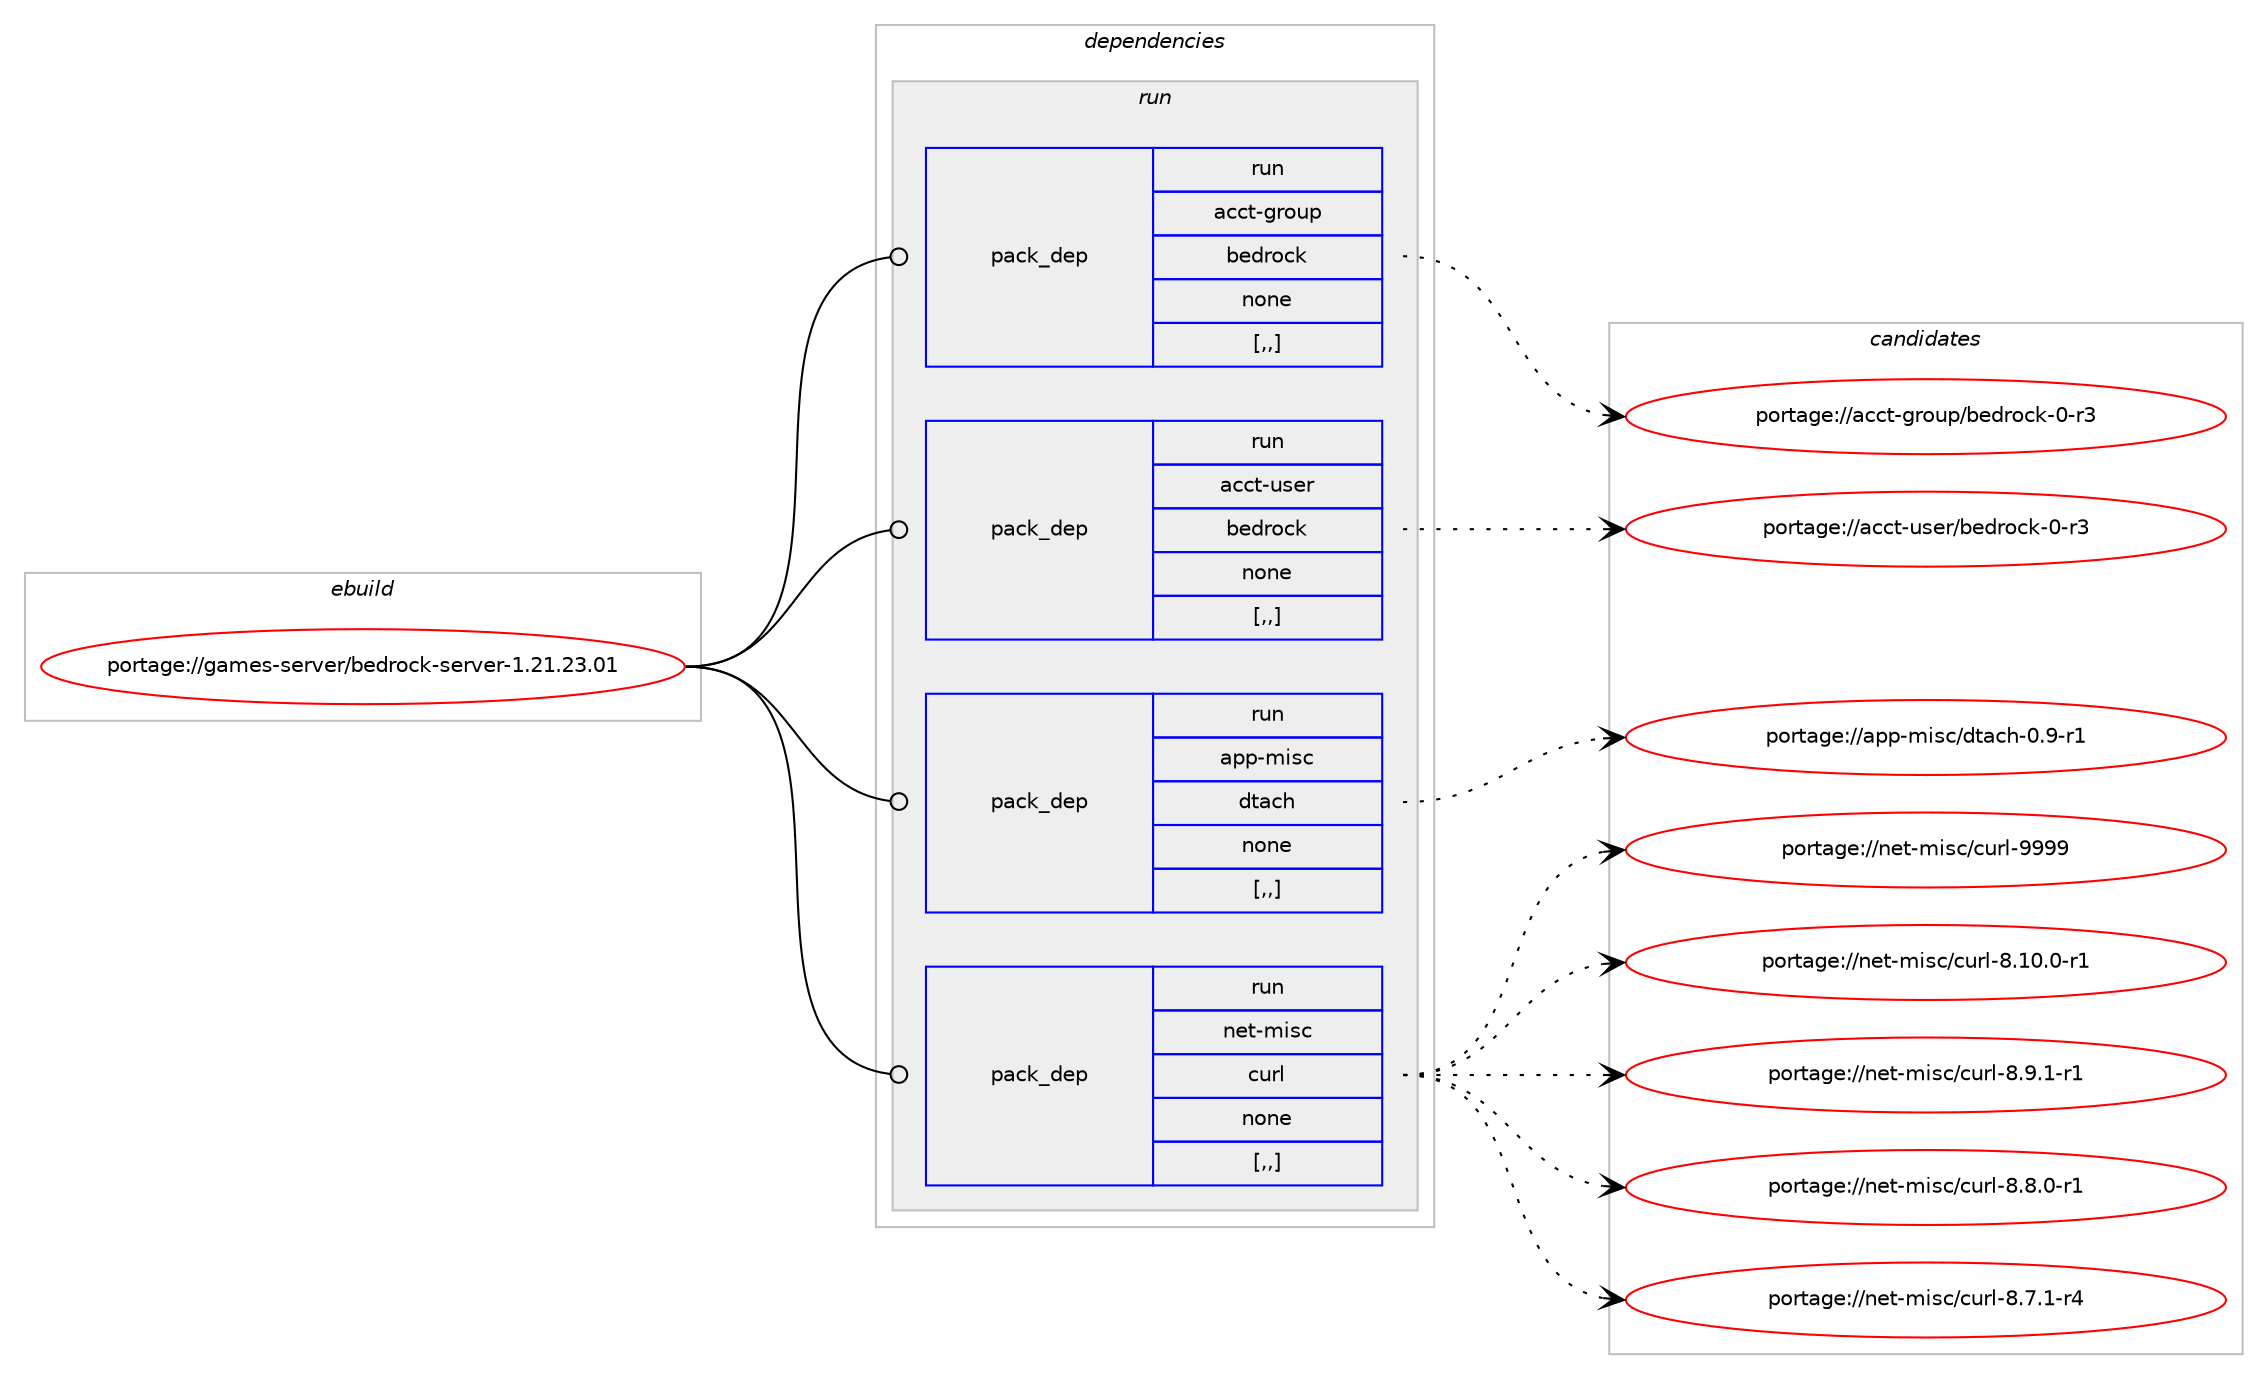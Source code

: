 digraph prolog {

# *************
# Graph options
# *************

newrank=true;
concentrate=true;
compound=true;
graph [rankdir=LR,fontname=Helvetica,fontsize=10,ranksep=1.5];#, ranksep=2.5, nodesep=0.2];
edge  [arrowhead=vee];
node  [fontname=Helvetica,fontsize=10];

# **********
# The ebuild
# **********

subgraph cluster_leftcol {
color=gray;
label=<<i>ebuild</i>>;
id [label="portage://games-server/bedrock-server-1.21.23.01", color=red, width=4, href="../games-server/bedrock-server-1.21.23.01.svg"];
}

# ****************
# The dependencies
# ****************

subgraph cluster_midcol {
color=gray;
label=<<i>dependencies</i>>;
subgraph cluster_compile {
fillcolor="#eeeeee";
style=filled;
label=<<i>compile</i>>;
}
subgraph cluster_compileandrun {
fillcolor="#eeeeee";
style=filled;
label=<<i>compile and run</i>>;
}
subgraph cluster_run {
fillcolor="#eeeeee";
style=filled;
label=<<i>run</i>>;
subgraph pack529091 {
dependency730206 [label=<<TABLE BORDER="0" CELLBORDER="1" CELLSPACING="0" CELLPADDING="4" WIDTH="220"><TR><TD ROWSPAN="6" CELLPADDING="30">pack_dep</TD></TR><TR><TD WIDTH="110">run</TD></TR><TR><TD>acct-group</TD></TR><TR><TD>bedrock</TD></TR><TR><TD>none</TD></TR><TR><TD>[,,]</TD></TR></TABLE>>, shape=none, color=blue];
}
id:e -> dependency730206:w [weight=20,style="solid",arrowhead="odot"];
subgraph pack529092 {
dependency730207 [label=<<TABLE BORDER="0" CELLBORDER="1" CELLSPACING="0" CELLPADDING="4" WIDTH="220"><TR><TD ROWSPAN="6" CELLPADDING="30">pack_dep</TD></TR><TR><TD WIDTH="110">run</TD></TR><TR><TD>acct-user</TD></TR><TR><TD>bedrock</TD></TR><TR><TD>none</TD></TR><TR><TD>[,,]</TD></TR></TABLE>>, shape=none, color=blue];
}
id:e -> dependency730207:w [weight=20,style="solid",arrowhead="odot"];
subgraph pack529093 {
dependency730208 [label=<<TABLE BORDER="0" CELLBORDER="1" CELLSPACING="0" CELLPADDING="4" WIDTH="220"><TR><TD ROWSPAN="6" CELLPADDING="30">pack_dep</TD></TR><TR><TD WIDTH="110">run</TD></TR><TR><TD>app-misc</TD></TR><TR><TD>dtach</TD></TR><TR><TD>none</TD></TR><TR><TD>[,,]</TD></TR></TABLE>>, shape=none, color=blue];
}
id:e -> dependency730208:w [weight=20,style="solid",arrowhead="odot"];
subgraph pack529094 {
dependency730209 [label=<<TABLE BORDER="0" CELLBORDER="1" CELLSPACING="0" CELLPADDING="4" WIDTH="220"><TR><TD ROWSPAN="6" CELLPADDING="30">pack_dep</TD></TR><TR><TD WIDTH="110">run</TD></TR><TR><TD>net-misc</TD></TR><TR><TD>curl</TD></TR><TR><TD>none</TD></TR><TR><TD>[,,]</TD></TR></TABLE>>, shape=none, color=blue];
}
id:e -> dependency730209:w [weight=20,style="solid",arrowhead="odot"];
}
}

# **************
# The candidates
# **************

subgraph cluster_choices {
rank=same;
color=gray;
label=<<i>candidates</i>>;

subgraph choice529091 {
color=black;
nodesep=1;
choice9799991164510311411111711247981011001141119910745484511451 [label="portage://acct-group/bedrock-0-r3", color=red, width=4,href="../acct-group/bedrock-0-r3.svg"];
dependency730206:e -> choice9799991164510311411111711247981011001141119910745484511451:w [style=dotted,weight="100"];
}
subgraph choice529092 {
color=black;
nodesep=1;
choice9799991164511711510111447981011001141119910745484511451 [label="portage://acct-user/bedrock-0-r3", color=red, width=4,href="../acct-user/bedrock-0-r3.svg"];
dependency730207:e -> choice9799991164511711510111447981011001141119910745484511451:w [style=dotted,weight="100"];
}
subgraph choice529093 {
color=black;
nodesep=1;
choice971121124510910511599471001169799104454846574511449 [label="portage://app-misc/dtach-0.9-r1", color=red, width=4,href="../app-misc/dtach-0.9-r1.svg"];
dependency730208:e -> choice971121124510910511599471001169799104454846574511449:w [style=dotted,weight="100"];
}
subgraph choice529094 {
color=black;
nodesep=1;
choice110101116451091051159947991171141084557575757 [label="portage://net-misc/curl-9999", color=red, width=4,href="../net-misc/curl-9999.svg"];
choice11010111645109105115994799117114108455646494846484511449 [label="portage://net-misc/curl-8.10.0-r1", color=red, width=4,href="../net-misc/curl-8.10.0-r1.svg"];
choice110101116451091051159947991171141084556465746494511449 [label="portage://net-misc/curl-8.9.1-r1", color=red, width=4,href="../net-misc/curl-8.9.1-r1.svg"];
choice110101116451091051159947991171141084556465646484511449 [label="portage://net-misc/curl-8.8.0-r1", color=red, width=4,href="../net-misc/curl-8.8.0-r1.svg"];
choice110101116451091051159947991171141084556465546494511452 [label="portage://net-misc/curl-8.7.1-r4", color=red, width=4,href="../net-misc/curl-8.7.1-r4.svg"];
dependency730209:e -> choice110101116451091051159947991171141084557575757:w [style=dotted,weight="100"];
dependency730209:e -> choice11010111645109105115994799117114108455646494846484511449:w [style=dotted,weight="100"];
dependency730209:e -> choice110101116451091051159947991171141084556465746494511449:w [style=dotted,weight="100"];
dependency730209:e -> choice110101116451091051159947991171141084556465646484511449:w [style=dotted,weight="100"];
dependency730209:e -> choice110101116451091051159947991171141084556465546494511452:w [style=dotted,weight="100"];
}
}

}
